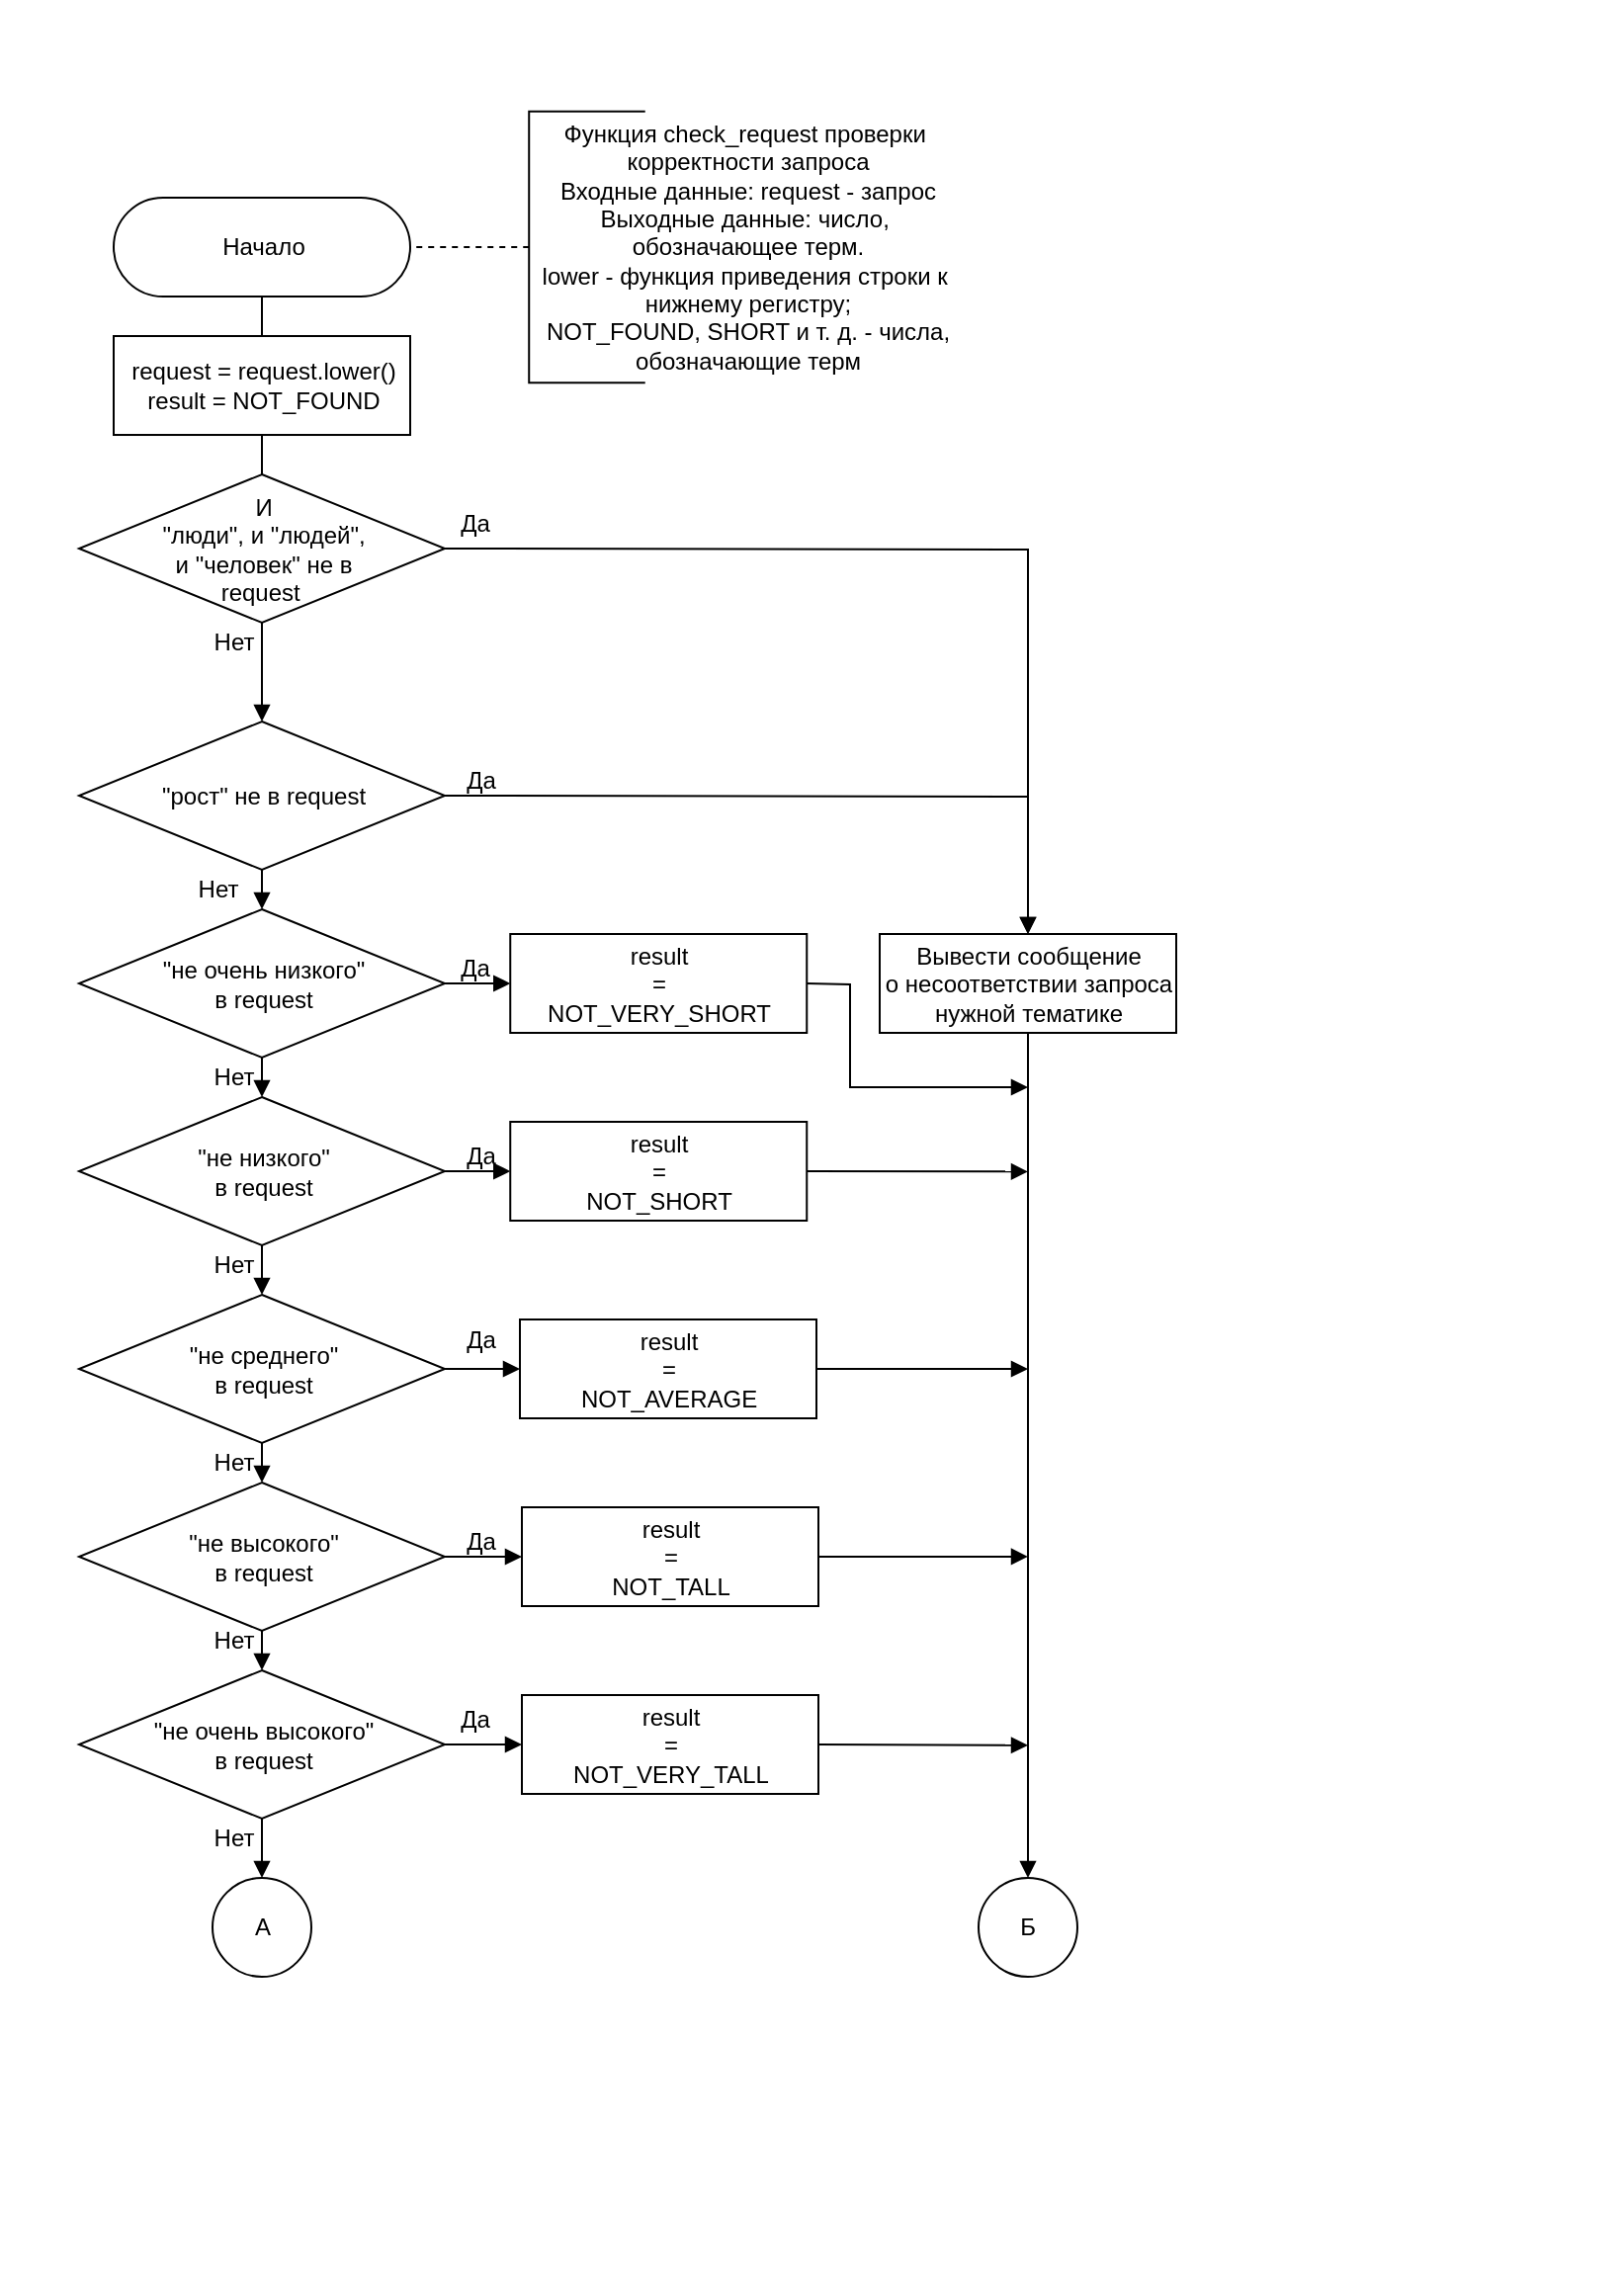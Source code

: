 <mxfile>
    <diagram id="aUnT7LFseOe2xe_AJLDL" name="Страница 1">
        <mxGraphModel dx="1903" dy="1440" grid="0" gridSize="10" guides="1" tooltips="1" connect="1" arrows="1" fold="1" page="1" pageScale="1" pageWidth="827" pageHeight="1169" math="0" shadow="0">
            <root>
                <mxCell id="0"/>
                <mxCell id="1" parent="0"/>
                <mxCell id="126" value="" style="whiteSpace=wrap;html=1;fillColor=none;strokeColor=none;" parent="1" vertex="1">
                    <mxGeometry y="0.5" width="820" height="1160" as="geometry"/>
                </mxCell>
                <mxCell id="3" value="Начало" style="html=1;dashed=0;whitespace=wrap;shape=mxgraph.dfd.start" parent="1" vertex="1">
                    <mxGeometry x="57.5" y="100" width="150" height="50" as="geometry"/>
                </mxCell>
                <mxCell id="4" style="edgeStyle=orthogonalEdgeStyle;rounded=0;orthogonalLoop=1;jettySize=auto;html=1;exitX=0.5;exitY=1;exitDx=0;exitDy=0;entryX=1;entryY=0.5;entryDx=0;entryDy=0;entryPerimeter=0;endArrow=none;endFill=0;dashed=1;" parent="1" source="5" target="3" edge="1">
                    <mxGeometry relative="1" as="geometry"/>
                </mxCell>
                <mxCell id="5" value="" style="shape=partialRectangle;whiteSpace=wrap;html=1;bottom=1;right=1;left=1;top=0;fillColor=none;routingCenterX=-0.5;rotation=90;" parent="1" vertex="1">
                    <mxGeometry x="228.13" y="95.87" width="137.22" height="58.25" as="geometry"/>
                </mxCell>
                <mxCell id="6" value="Функция check_request проверки&amp;nbsp;&lt;br&gt;корректности запроса&lt;br&gt;Входные данные: request - запрос&lt;br&gt;Выходные данные: число,&amp;nbsp;&lt;br&gt;обозначающее терм. &lt;br&gt;lower - функция приведения строки к&amp;nbsp;&lt;br&gt;нижнему регистру;&lt;br&gt;NOT_FOUND, SHORT и т. д. - числа,&lt;br&gt;обозначающие терм" style="text;html=1;align=center;verticalAlign=middle;resizable=0;points=[];autosize=1;strokeColor=none;" parent="1" vertex="1">
                    <mxGeometry x="262.5" y="60" width="230" height="130" as="geometry"/>
                </mxCell>
                <mxCell id="104" style="edgeStyle=none;rounded=0;html=1;exitX=0.5;exitY=0.5;exitDx=0;exitDy=25;entryX=0.5;entryY=0;entryDx=0;entryDy=0;endArrow=none;endFill=0;exitPerimeter=0;" parent="1" source="3" target="128" edge="1">
                    <mxGeometry relative="1" as="geometry">
                        <mxPoint x="132.5" y="155" as="sourcePoint"/>
                        <mxPoint x="132.5" y="175" as="targetPoint"/>
                    </mxGeometry>
                </mxCell>
                <mxCell id="137" style="edgeStyle=none;rounded=0;html=1;exitX=0.5;exitY=1;exitDx=0;exitDy=0;entryX=0.5;entryY=0;entryDx=0;entryDy=0;endArrow=none;endFill=0;" parent="1" source="128" target="108" edge="1">
                    <mxGeometry relative="1" as="geometry">
                        <mxPoint x="132.5" y="225" as="sourcePoint"/>
                    </mxGeometry>
                </mxCell>
                <mxCell id="131" style="edgeStyle=none;html=1;exitX=1;exitY=0.5;exitDx=0;exitDy=0;entryX=0.5;entryY=0;entryDx=0;entryDy=0;rounded=0;endArrow=block;endFill=1;" parent="1" source="108" target="110" edge="1">
                    <mxGeometry relative="1" as="geometry">
                        <Array as="points">
                            <mxPoint x="520" y="278"/>
                        </Array>
                    </mxGeometry>
                </mxCell>
                <mxCell id="146" style="edgeStyle=none;html=1;exitX=0.5;exitY=1;exitDx=0;exitDy=0;entryX=0.5;entryY=0;entryDx=0;entryDy=0;rounded=0;endArrow=block;endFill=1;" parent="1" source="108" target="145" edge="1">
                    <mxGeometry relative="1" as="geometry"/>
                </mxCell>
                <mxCell id="108" value="И &lt;br&gt;&quot;люди&quot;, и &quot;людей&quot;,&lt;br&gt;и &quot;человек&quot; не в &lt;br&gt;request&amp;nbsp;" style="shape=rhombus;html=1;dashed=0;whitespace=wrap;perimeter=rhombusPerimeter;" parent="1" vertex="1">
                    <mxGeometry x="40" y="240" width="185" height="75" as="geometry"/>
                </mxCell>
                <mxCell id="166" style="edgeStyle=none;rounded=0;html=1;exitX=0.5;exitY=1;exitDx=0;exitDy=0;endArrow=block;endFill=1;entryX=0.5;entryY=0;entryDx=0;entryDy=0;" parent="1" source="110" target="181" edge="1">
                    <mxGeometry relative="1" as="geometry">
                        <mxPoint x="520" y="980" as="targetPoint"/>
                    </mxGeometry>
                </mxCell>
                <mxCell id="110" value="Вывести сообщение&lt;br&gt;о несоответствии запроса&lt;br&gt;нужной тематике" style="html=1;dashed=0;whitespace=wrap;" parent="1" vertex="1">
                    <mxGeometry x="445" y="472.5" width="150" height="50" as="geometry"/>
                </mxCell>
                <mxCell id="120" value="Да" style="text;html=1;resizable=0;autosize=1;align=center;verticalAlign=middle;points=[];fillColor=none;strokeColor=none;rounded=0;" parent="1" vertex="1">
                    <mxGeometry x="225" y="255" width="30" height="20" as="geometry"/>
                </mxCell>
                <mxCell id="128" value="request = request.lower()&lt;br&gt;result = NOT_FOUND" style="html=1;dashed=0;whitespace=wrap;" parent="1" vertex="1">
                    <mxGeometry x="57.5" y="170.01" width="150" height="50" as="geometry"/>
                </mxCell>
                <mxCell id="147" style="edgeStyle=none;rounded=0;html=1;exitX=1;exitY=0.5;exitDx=0;exitDy=0;entryX=0.5;entryY=0;entryDx=0;entryDy=0;endArrow=block;endFill=1;" parent="1" source="145" target="110" edge="1">
                    <mxGeometry relative="1" as="geometry">
                        <Array as="points">
                            <mxPoint x="520" y="403"/>
                        </Array>
                    </mxGeometry>
                </mxCell>
                <mxCell id="157" style="edgeStyle=none;rounded=0;html=1;exitX=0.5;exitY=1;exitDx=0;exitDy=0;endArrow=block;endFill=1;" parent="1" source="145" target="152" edge="1">
                    <mxGeometry relative="1" as="geometry"/>
                </mxCell>
                <mxCell id="145" value="&quot;рост&quot; не в request" style="shape=rhombus;html=1;dashed=0;whitespace=wrap;perimeter=rhombusPerimeter;" parent="1" vertex="1">
                    <mxGeometry x="40" y="365" width="185" height="75" as="geometry"/>
                </mxCell>
                <mxCell id="149" value="Да" style="text;html=1;resizable=0;autosize=1;align=center;verticalAlign=middle;points=[];fillColor=none;strokeColor=none;rounded=0;" parent="1" vertex="1">
                    <mxGeometry x="228.13" y="385" width="30" height="20" as="geometry"/>
                </mxCell>
                <mxCell id="150" value="Нет" style="text;html=1;resizable=0;autosize=1;align=center;verticalAlign=middle;points=[];fillColor=none;strokeColor=none;rounded=0;" parent="1" vertex="1">
                    <mxGeometry x="97.5" y="315" width="40" height="20" as="geometry"/>
                </mxCell>
                <mxCell id="156" style="edgeStyle=none;rounded=0;html=1;exitX=1;exitY=0.5;exitDx=0;exitDy=0;endArrow=block;endFill=1;" parent="1" source="152" target="155" edge="1">
                    <mxGeometry relative="1" as="geometry"/>
                </mxCell>
                <mxCell id="176" style="edgeStyle=none;rounded=0;html=1;exitX=0.5;exitY=1;exitDx=0;exitDy=0;entryX=0.5;entryY=0;entryDx=0;entryDy=0;endArrow=block;endFill=1;" parent="1" source="152" target="153" edge="1">
                    <mxGeometry relative="1" as="geometry"/>
                </mxCell>
                <mxCell id="152" value="&quot;не очень низкого&quot;&lt;br&gt;в request" style="shape=rhombus;html=1;dashed=0;whitespace=wrap;perimeter=rhombusPerimeter;" parent="1" vertex="1">
                    <mxGeometry x="40" y="460" width="185" height="75" as="geometry"/>
                </mxCell>
                <mxCell id="161" style="edgeStyle=none;rounded=0;html=1;exitX=1;exitY=0.5;exitDx=0;exitDy=0;entryX=0;entryY=0.5;entryDx=0;entryDy=0;endArrow=block;endFill=1;" parent="1" source="153" target="159" edge="1">
                    <mxGeometry relative="1" as="geometry"/>
                </mxCell>
                <mxCell id="177" style="edgeStyle=none;rounded=0;html=1;exitX=0.5;exitY=1;exitDx=0;exitDy=0;entryX=0.5;entryY=0;entryDx=0;entryDy=0;endArrow=block;endFill=1;" parent="1" source="153" target="154" edge="1">
                    <mxGeometry relative="1" as="geometry"/>
                </mxCell>
                <mxCell id="153" value="&quot;не низкого&quot;&lt;br&gt;в request" style="shape=rhombus;html=1;dashed=0;whitespace=wrap;perimeter=rhombusPerimeter;" parent="1" vertex="1">
                    <mxGeometry x="40" y="555" width="185" height="75" as="geometry"/>
                </mxCell>
                <mxCell id="165" style="edgeStyle=none;rounded=0;html=1;exitX=1;exitY=0.5;exitDx=0;exitDy=0;entryX=0;entryY=0.5;entryDx=0;entryDy=0;endArrow=block;endFill=1;" parent="1" source="154" target="162" edge="1">
                    <mxGeometry relative="1" as="geometry"/>
                </mxCell>
                <mxCell id="178" style="edgeStyle=none;rounded=0;html=1;exitX=0.5;exitY=1;exitDx=0;exitDy=0;entryX=0.5;entryY=0;entryDx=0;entryDy=0;endArrow=block;endFill=1;" parent="1" source="154" target="163" edge="1">
                    <mxGeometry relative="1" as="geometry"/>
                </mxCell>
                <mxCell id="154" value="&quot;не среднего&quot;&lt;br&gt;в request" style="shape=rhombus;html=1;dashed=0;whitespace=wrap;perimeter=rhombusPerimeter;" parent="1" vertex="1">
                    <mxGeometry x="40" y="655" width="185" height="75" as="geometry"/>
                </mxCell>
                <mxCell id="169" style="edgeStyle=none;rounded=0;html=1;exitX=1;exitY=0.5;exitDx=0;exitDy=0;endArrow=block;endFill=1;" parent="1" source="155" edge="1">
                    <mxGeometry relative="1" as="geometry">
                        <mxPoint x="520.0" y="550" as="targetPoint"/>
                        <Array as="points">
                            <mxPoint x="430" y="498"/>
                            <mxPoint x="430" y="550"/>
                        </Array>
                    </mxGeometry>
                </mxCell>
                <mxCell id="155" value="result &lt;br&gt;= &lt;br&gt;NOT_VERY_SHORT" style="html=1;dashed=0;whitespace=wrap;" parent="1" vertex="1">
                    <mxGeometry x="258.13" y="472.5" width="150" height="50" as="geometry"/>
                </mxCell>
                <mxCell id="158" value="Нет" style="text;html=1;resizable=0;autosize=1;align=center;verticalAlign=middle;points=[];fillColor=none;strokeColor=none;rounded=0;" parent="1" vertex="1">
                    <mxGeometry x="90" y="440" width="40" height="20" as="geometry"/>
                </mxCell>
                <mxCell id="170" style="edgeStyle=none;rounded=0;html=1;exitX=1;exitY=0.5;exitDx=0;exitDy=0;endArrow=block;endFill=1;" parent="1" source="159" edge="1">
                    <mxGeometry relative="1" as="geometry">
                        <mxPoint x="520" y="592.69" as="targetPoint"/>
                    </mxGeometry>
                </mxCell>
                <mxCell id="159" value="result &lt;br&gt;= &lt;br&gt;NOT_SHORT" style="html=1;dashed=0;whitespace=wrap;" parent="1" vertex="1">
                    <mxGeometry x="258.13" y="567.5" width="150" height="50" as="geometry"/>
                </mxCell>
                <mxCell id="171" style="edgeStyle=none;rounded=0;html=1;exitX=1;exitY=0.5;exitDx=0;exitDy=0;endArrow=block;endFill=1;" parent="1" source="162" edge="1">
                    <mxGeometry relative="1" as="geometry">
                        <mxPoint x="520" y="692.5" as="targetPoint"/>
                    </mxGeometry>
                </mxCell>
                <mxCell id="162" value="result &lt;br&gt;= &lt;br&gt;NOT_AVERAGE" style="html=1;dashed=0;whitespace=wrap;" parent="1" vertex="1">
                    <mxGeometry x="263" y="667.5" width="150" height="50" as="geometry"/>
                </mxCell>
                <mxCell id="173" style="edgeStyle=none;rounded=0;html=1;exitX=1;exitY=0.5;exitDx=0;exitDy=0;entryX=0;entryY=0.5;entryDx=0;entryDy=0;endArrow=block;endFill=1;" parent="1" source="163" target="172" edge="1">
                    <mxGeometry relative="1" as="geometry"/>
                </mxCell>
                <mxCell id="179" style="edgeStyle=none;rounded=0;html=1;exitX=0.5;exitY=1;exitDx=0;exitDy=0;entryX=0.5;entryY=0;entryDx=0;entryDy=0;endArrow=block;endFill=1;" parent="1" source="163" target="164" edge="1">
                    <mxGeometry relative="1" as="geometry"/>
                </mxCell>
                <mxCell id="163" value="&quot;не высокого&quot;&lt;br&gt;в request" style="shape=rhombus;html=1;dashed=0;whitespace=wrap;perimeter=rhombusPerimeter;" parent="1" vertex="1">
                    <mxGeometry x="40" y="750" width="185" height="75" as="geometry"/>
                </mxCell>
                <mxCell id="175" style="edgeStyle=none;rounded=0;html=1;exitX=1;exitY=0.5;exitDx=0;exitDy=0;entryX=0;entryY=0.5;entryDx=0;entryDy=0;endArrow=block;endFill=1;" parent="1" source="164" target="174" edge="1">
                    <mxGeometry relative="1" as="geometry"/>
                </mxCell>
                <mxCell id="182" style="edgeStyle=none;rounded=0;html=1;exitX=0.5;exitY=1;exitDx=0;exitDy=0;entryX=0.5;entryY=0;entryDx=0;entryDy=0;endArrow=block;endFill=1;" parent="1" source="164" target="180" edge="1">
                    <mxGeometry relative="1" as="geometry"/>
                </mxCell>
                <mxCell id="164" value="&quot;не очень высокого&quot;&lt;br&gt;в request" style="shape=rhombus;html=1;dashed=0;whitespace=wrap;perimeter=rhombusPerimeter;" parent="1" vertex="1">
                    <mxGeometry x="40" y="845" width="185" height="75" as="geometry"/>
                </mxCell>
                <mxCell id="183" style="edgeStyle=none;rounded=0;html=1;exitX=1;exitY=0.5;exitDx=0;exitDy=0;endArrow=block;endFill=1;" parent="1" source="172" edge="1">
                    <mxGeometry relative="1" as="geometry">
                        <mxPoint x="520" y="787.455" as="targetPoint"/>
                    </mxGeometry>
                </mxCell>
                <mxCell id="172" value="result &lt;br&gt;= &lt;br&gt;NOT_TALL" style="html=1;dashed=0;whitespace=wrap;" parent="1" vertex="1">
                    <mxGeometry x="264" y="762.5" width="150" height="50" as="geometry"/>
                </mxCell>
                <mxCell id="184" style="edgeStyle=none;rounded=0;html=1;exitX=1;exitY=0.5;exitDx=0;exitDy=0;endArrow=block;endFill=1;" parent="1" source="174" edge="1">
                    <mxGeometry relative="1" as="geometry">
                        <mxPoint x="520" y="882.909" as="targetPoint"/>
                    </mxGeometry>
                </mxCell>
                <mxCell id="174" value="result &lt;br&gt;= &lt;br&gt;NOT_VERY_TALL" style="html=1;dashed=0;whitespace=wrap;" parent="1" vertex="1">
                    <mxGeometry x="264" y="857.5" width="150" height="50" as="geometry"/>
                </mxCell>
                <mxCell id="180" value="А" style="ellipse;whiteSpace=wrap;html=1;" parent="1" vertex="1">
                    <mxGeometry x="107.5" y="950" width="50" height="50" as="geometry"/>
                </mxCell>
                <mxCell id="181" value="Б" style="ellipse;whiteSpace=wrap;html=1;" parent="1" vertex="1">
                    <mxGeometry x="495" y="950" width="50" height="50" as="geometry"/>
                </mxCell>
                <mxCell id="185" value="Да" style="text;html=1;resizable=0;autosize=1;align=center;verticalAlign=middle;points=[];fillColor=none;strokeColor=none;rounded=0;" parent="1" vertex="1">
                    <mxGeometry x="225" y="480" width="30" height="20" as="geometry"/>
                </mxCell>
                <mxCell id="186" value="Да" style="text;html=1;resizable=0;autosize=1;align=center;verticalAlign=middle;points=[];fillColor=none;strokeColor=none;rounded=0;" parent="1" vertex="1">
                    <mxGeometry x="228.13" y="575" width="30" height="20" as="geometry"/>
                </mxCell>
                <mxCell id="188" value="Да" style="text;html=1;resizable=0;autosize=1;align=center;verticalAlign=middle;points=[];fillColor=none;strokeColor=none;rounded=0;" parent="1" vertex="1">
                    <mxGeometry x="228.13" y="667.5" width="30" height="20" as="geometry"/>
                </mxCell>
                <mxCell id="189" value="Да" style="text;html=1;resizable=0;autosize=1;align=center;verticalAlign=middle;points=[];fillColor=none;strokeColor=none;rounded=0;" parent="1" vertex="1">
                    <mxGeometry x="228.13" y="770" width="30" height="20" as="geometry"/>
                </mxCell>
                <mxCell id="190" value="Да" style="text;html=1;resizable=0;autosize=1;align=center;verticalAlign=middle;points=[];fillColor=none;strokeColor=none;rounded=0;" parent="1" vertex="1">
                    <mxGeometry x="225" y="860" width="30" height="20" as="geometry"/>
                </mxCell>
                <mxCell id="191" value="Нет" style="text;html=1;resizable=0;autosize=1;align=center;verticalAlign=middle;points=[];fillColor=none;strokeColor=none;rounded=0;" parent="1" vertex="1">
                    <mxGeometry x="97.5" y="535" width="40" height="20" as="geometry"/>
                </mxCell>
                <mxCell id="192" value="Нет" style="text;html=1;resizable=0;autosize=1;align=center;verticalAlign=middle;points=[];fillColor=none;strokeColor=none;rounded=0;" parent="1" vertex="1">
                    <mxGeometry x="97.5" y="630" width="40" height="20" as="geometry"/>
                </mxCell>
                <mxCell id="193" value="Нет" style="text;html=1;resizable=0;autosize=1;align=center;verticalAlign=middle;points=[];fillColor=none;strokeColor=none;rounded=0;" parent="1" vertex="1">
                    <mxGeometry x="97.5" y="730" width="40" height="20" as="geometry"/>
                </mxCell>
                <mxCell id="194" value="Нет" style="text;html=1;resizable=0;autosize=1;align=center;verticalAlign=middle;points=[];fillColor=none;strokeColor=none;rounded=0;" parent="1" vertex="1">
                    <mxGeometry x="97.5" y="820" width="40" height="20" as="geometry"/>
                </mxCell>
                <mxCell id="195" value="Нет" style="text;html=1;resizable=0;autosize=1;align=center;verticalAlign=middle;points=[];fillColor=none;strokeColor=none;rounded=0;" parent="1" vertex="1">
                    <mxGeometry x="97.5" y="920" width="40" height="20" as="geometry"/>
                </mxCell>
            </root>
        </mxGraphModel>
    </diagram>
</mxfile>